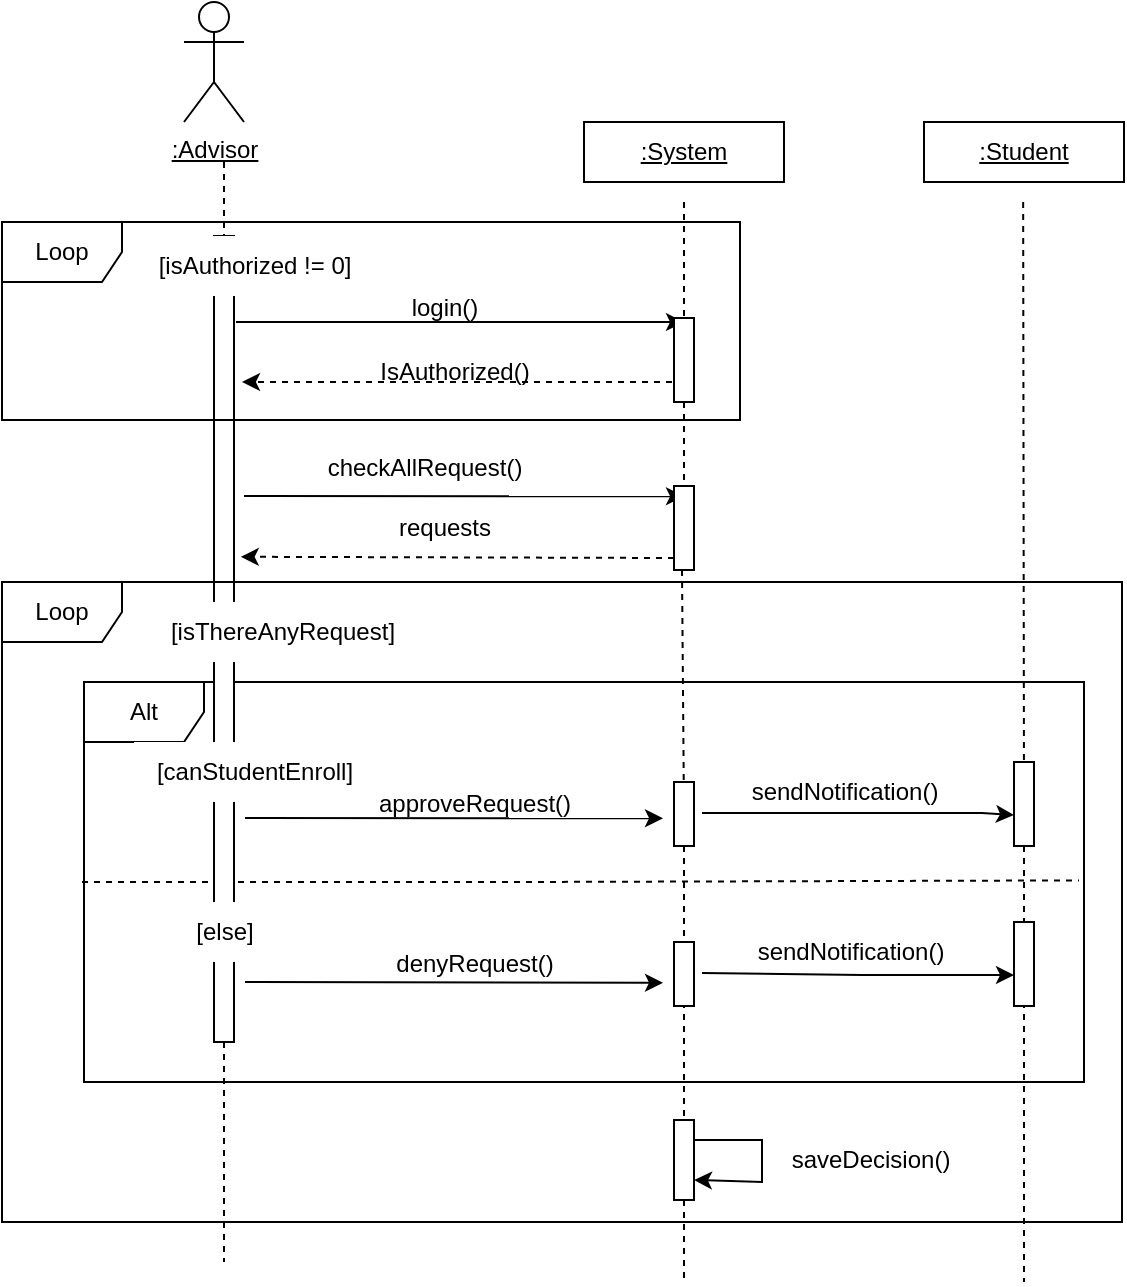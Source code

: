 <mxfile version="24.8.4">
  <diagram name="Sayfa -1" id="jT1YEbJTxfbzBxfDlOiq">
    <mxGraphModel dx="1380" dy="738" grid="1" gridSize="10" guides="1" tooltips="1" connect="1" arrows="1" fold="1" page="1" pageScale="1" pageWidth="827" pageHeight="1169" math="0" shadow="0">
      <root>
        <mxCell id="0" />
        <mxCell id="1" parent="0" />
        <mxCell id="JbSgCRdc3KRAPNIkep4G-1" value="&lt;u&gt;:Advisor&lt;/u&gt;" style="shape=umlActor;verticalLabelPosition=bottom;verticalAlign=top;html=1;outlineConnect=0;" parent="1" vertex="1">
          <mxGeometry x="121" y="40" width="30" height="60" as="geometry" />
        </mxCell>
        <mxCell id="JbSgCRdc3KRAPNIkep4G-6" value="&lt;u&gt;:System&lt;/u&gt;" style="whiteSpace=wrap;html=1;align=center;" parent="1" vertex="1">
          <mxGeometry x="321" y="100" width="100" height="30" as="geometry" />
        </mxCell>
        <mxCell id="JbSgCRdc3KRAPNIkep4G-13" value="" style="endArrow=none;html=1;rounded=0;dashed=1;" parent="1" source="JbSgCRdc3KRAPNIkep4G-76" edge="1">
          <mxGeometry relative="1" as="geometry">
            <mxPoint x="371" y="140" as="sourcePoint" />
            <mxPoint x="371" y="680" as="targetPoint" />
          </mxGeometry>
        </mxCell>
        <mxCell id="JbSgCRdc3KRAPNIkep4G-14" value="" style="resizable=0;html=1;whiteSpace=wrap;align=right;verticalAlign=bottom;" parent="JbSgCRdc3KRAPNIkep4G-13" connectable="0" vertex="1">
          <mxGeometry x="1" relative="1" as="geometry" />
        </mxCell>
        <mxCell id="JbSgCRdc3KRAPNIkep4G-24" value="" style="endArrow=none;html=1;rounded=0;dashed=1;" parent="1" source="JbSgCRdc3KRAPNIkep4G-56" edge="1">
          <mxGeometry relative="1" as="geometry">
            <mxPoint x="141" y="120" as="sourcePoint" />
            <mxPoint x="141" y="670" as="targetPoint" />
          </mxGeometry>
        </mxCell>
        <mxCell id="JbSgCRdc3KRAPNIkep4G-25" value="" style="resizable=0;html=1;whiteSpace=wrap;align=right;verticalAlign=bottom;" parent="JbSgCRdc3KRAPNIkep4G-24" connectable="0" vertex="1">
          <mxGeometry x="1" relative="1" as="geometry" />
        </mxCell>
        <mxCell id="JbSgCRdc3KRAPNIkep4G-26" value="" style="edgeStyle=none;orthogonalLoop=1;jettySize=auto;html=1;rounded=0;dashed=1;" parent="1" edge="1">
          <mxGeometry width="100" relative="1" as="geometry">
            <mxPoint x="371" y="230" as="sourcePoint" />
            <mxPoint x="150" y="230" as="targetPoint" />
            <Array as="points" />
          </mxGeometry>
        </mxCell>
        <mxCell id="JbSgCRdc3KRAPNIkep4G-28" value="IsAuthorized()" style="text;html=1;align=center;verticalAlign=middle;resizable=0;points=[];autosize=1;strokeColor=none;fillColor=none;" parent="1" vertex="1">
          <mxGeometry x="206" y="210" width="100" height="30" as="geometry" />
        </mxCell>
        <mxCell id="JbSgCRdc3KRAPNIkep4G-32" value="" style="endArrow=classic;html=1;rounded=0;" parent="1" edge="1">
          <mxGeometry width="50" height="50" relative="1" as="geometry">
            <mxPoint x="147" y="200" as="sourcePoint" />
            <mxPoint x="371" y="200" as="targetPoint" />
          </mxGeometry>
        </mxCell>
        <mxCell id="JbSgCRdc3KRAPNIkep4G-33" value="login()" style="text;html=1;align=center;verticalAlign=middle;resizable=0;points=[];autosize=1;strokeColor=none;fillColor=none;" parent="1" vertex="1">
          <mxGeometry x="221" y="178" width="60" height="30" as="geometry" />
        </mxCell>
        <mxCell id="JbSgCRdc3KRAPNIkep4G-36" value="" style="endArrow=classic;html=1;rounded=0;" parent="1" edge="1">
          <mxGeometry width="50" height="50" relative="1" as="geometry">
            <mxPoint x="151" y="287" as="sourcePoint" />
            <mxPoint x="371" y="287.17" as="targetPoint" />
          </mxGeometry>
        </mxCell>
        <mxCell id="JbSgCRdc3KRAPNIkep4G-37" value="checkAllRequest()" style="text;html=1;align=center;verticalAlign=middle;resizable=0;points=[];autosize=1;strokeColor=none;fillColor=none;" parent="1" vertex="1">
          <mxGeometry x="181" y="258" width="120" height="30" as="geometry" />
        </mxCell>
        <mxCell id="JbSgCRdc3KRAPNIkep4G-38" value="" style="edgeStyle=none;orthogonalLoop=1;jettySize=auto;html=1;rounded=0;dashed=1;entryX=1.338;entryY=0.398;entryDx=0;entryDy=0;entryPerimeter=0;" parent="1" target="JbSgCRdc3KRAPNIkep4G-56" edge="1">
          <mxGeometry width="100" relative="1" as="geometry">
            <mxPoint x="366" y="318" as="sourcePoint" />
            <mxPoint x="136" y="318" as="targetPoint" />
            <Array as="points" />
          </mxGeometry>
        </mxCell>
        <mxCell id="JbSgCRdc3KRAPNIkep4G-39" value="requests" style="text;html=1;align=center;verticalAlign=middle;resizable=0;points=[];autosize=1;strokeColor=none;fillColor=none;" parent="1" vertex="1">
          <mxGeometry x="216" y="288" width="70" height="30" as="geometry" />
        </mxCell>
        <mxCell id="JbSgCRdc3KRAPNIkep4G-40" value="" style="endArrow=classic;html=1;rounded=0;exitX=1.5;exitY=0.539;exitDx=0;exitDy=0;exitPerimeter=0;" parent="1" edge="1">
          <mxGeometry width="50" height="50" relative="1" as="geometry">
            <mxPoint x="151.5" y="447.998" as="sourcePoint" />
            <mxPoint x="360.5" y="448.15" as="targetPoint" />
          </mxGeometry>
        </mxCell>
        <mxCell id="JbSgCRdc3KRAPNIkep4G-41" value="&lt;u&gt;:Student&lt;/u&gt;" style="whiteSpace=wrap;html=1;align=center;" parent="1" vertex="1">
          <mxGeometry x="491" y="100" width="100" height="30" as="geometry" />
        </mxCell>
        <mxCell id="JbSgCRdc3KRAPNIkep4G-42" value="" style="endArrow=none;html=1;rounded=0;dashed=1;" parent="1" edge="1" source="nNZRtpZIqgapeczO3KXZ-1">
          <mxGeometry relative="1" as="geometry">
            <mxPoint x="540.58" y="140" as="sourcePoint" />
            <mxPoint x="541" y="680" as="targetPoint" />
          </mxGeometry>
        </mxCell>
        <mxCell id="JbSgCRdc3KRAPNIkep4G-43" value="" style="resizable=0;html=1;whiteSpace=wrap;align=right;verticalAlign=bottom;" parent="JbSgCRdc3KRAPNIkep4G-42" connectable="0" vertex="1">
          <mxGeometry x="1" relative="1" as="geometry" />
        </mxCell>
        <mxCell id="JbSgCRdc3KRAPNIkep4G-46" value="Alt" style="shape=umlFrame;whiteSpace=wrap;html=1;pointerEvents=0;" parent="1" vertex="1">
          <mxGeometry x="71" y="380" width="500" height="200" as="geometry" />
        </mxCell>
        <mxCell id="JbSgCRdc3KRAPNIkep4G-48" value="" style="endArrow=none;dashed=1;html=1;rounded=0;entryX=0.995;entryY=0.496;entryDx=0;entryDy=0;entryPerimeter=0;exitX=-0.002;exitY=0.5;exitDx=0;exitDy=0;exitPerimeter=0;" parent="1" source="JbSgCRdc3KRAPNIkep4G-46" target="JbSgCRdc3KRAPNIkep4G-46" edge="1">
          <mxGeometry width="50" height="50" relative="1" as="geometry">
            <mxPoint x="71" y="560" as="sourcePoint" />
            <mxPoint x="121" y="510" as="targetPoint" />
            <Array as="points">
              <mxPoint x="291" y="480" />
            </Array>
          </mxGeometry>
        </mxCell>
        <mxCell id="JbSgCRdc3KRAPNIkep4G-59" value="" style="endArrow=none;html=1;rounded=0;dashed=1;" parent="1" target="JbSgCRdc3KRAPNIkep4G-56" edge="1">
          <mxGeometry relative="1" as="geometry">
            <mxPoint x="141" y="120" as="sourcePoint" />
            <mxPoint x="141" y="670" as="targetPoint" />
            <Array as="points">
              <mxPoint x="141" y="150" />
            </Array>
          </mxGeometry>
        </mxCell>
        <mxCell id="JbSgCRdc3KRAPNIkep4G-56" value="" style="rounded=0;whiteSpace=wrap;html=1;fillColor=default;strokeColor=default;" parent="1" vertex="1">
          <mxGeometry x="136" y="157" width="10" height="403" as="geometry" />
        </mxCell>
        <mxCell id="JbSgCRdc3KRAPNIkep4G-61" value="approveRequest()" style="text;html=1;align=center;verticalAlign=middle;resizable=0;points=[];autosize=1;strokeColor=none;fillColor=none;" parent="1" vertex="1">
          <mxGeometry x="206" y="426" width="120" height="30" as="geometry" />
        </mxCell>
        <mxCell id="JbSgCRdc3KRAPNIkep4G-62" value="" style="endArrow=classic;html=1;rounded=0;exitX=1.5;exitY=0.539;exitDx=0;exitDy=0;exitPerimeter=0;" parent="1" edge="1">
          <mxGeometry width="50" height="50" relative="1" as="geometry">
            <mxPoint x="151.5" y="530.0" as="sourcePoint" />
            <mxPoint x="360.5" y="530.42" as="targetPoint" />
          </mxGeometry>
        </mxCell>
        <mxCell id="JbSgCRdc3KRAPNIkep4G-63" value="denyRequest()" style="text;html=1;align=center;verticalAlign=middle;resizable=0;points=[];autosize=1;strokeColor=none;fillColor=none;" parent="1" vertex="1">
          <mxGeometry x="216" y="506" width="100" height="30" as="geometry" />
        </mxCell>
        <mxCell id="JbSgCRdc3KRAPNIkep4G-66" value="" style="endArrow=none;html=1;rounded=0;dashed=1;" parent="1" source="JbSgCRdc3KRAPNIkep4G-64" target="JbSgCRdc3KRAPNIkep4G-65" edge="1">
          <mxGeometry relative="1" as="geometry">
            <mxPoint x="371" y="140" as="sourcePoint" />
            <mxPoint x="371" y="680" as="targetPoint" />
          </mxGeometry>
        </mxCell>
        <mxCell id="JbSgCRdc3KRAPNIkep4G-65" value="" style="rounded=0;whiteSpace=wrap;html=1;" parent="1" vertex="1">
          <mxGeometry x="366" y="282" width="10" height="42" as="geometry" />
        </mxCell>
        <mxCell id="JbSgCRdc3KRAPNIkep4G-70" value="" style="endArrow=none;html=1;rounded=0;dashed=1;" parent="1" target="JbSgCRdc3KRAPNIkep4G-64" edge="1">
          <mxGeometry relative="1" as="geometry">
            <mxPoint x="371" y="140" as="sourcePoint" />
            <mxPoint x="371" y="282" as="targetPoint" />
          </mxGeometry>
        </mxCell>
        <mxCell id="JbSgCRdc3KRAPNIkep4G-64" value="" style="rounded=0;whiteSpace=wrap;html=1;" parent="1" vertex="1">
          <mxGeometry x="366" y="198" width="10" height="42" as="geometry" />
        </mxCell>
        <mxCell id="JbSgCRdc3KRAPNIkep4G-71" value="" style="endArrow=classic;html=1;rounded=0;entryX=0;entryY=0.5;entryDx=0;entryDy=0;" parent="1" edge="1">
          <mxGeometry width="50" height="50" relative="1" as="geometry">
            <mxPoint x="380" y="445.5" as="sourcePoint" />
            <mxPoint x="536" y="446.5" as="targetPoint" />
            <Array as="points">
              <mxPoint x="520" y="445.5" />
            </Array>
          </mxGeometry>
        </mxCell>
        <mxCell id="JbSgCRdc3KRAPNIkep4G-72" value="sendNotification()" style="text;html=1;align=center;verticalAlign=middle;resizable=0;points=[];autosize=1;strokeColor=none;fillColor=none;" parent="1" vertex="1">
          <mxGeometry x="391" y="420" width="120" height="30" as="geometry" />
        </mxCell>
        <mxCell id="JbSgCRdc3KRAPNIkep4G-73" value="" style="endArrow=classic;html=1;rounded=0;entryX=0;entryY=0.5;entryDx=0;entryDy=0;" parent="1" edge="1">
          <mxGeometry width="50" height="50" relative="1" as="geometry">
            <mxPoint x="380" y="525.5" as="sourcePoint" />
            <mxPoint x="536" y="526.5" as="targetPoint" />
            <Array as="points">
              <mxPoint x="460" y="526.5" />
            </Array>
          </mxGeometry>
        </mxCell>
        <mxCell id="JbSgCRdc3KRAPNIkep4G-74" value="sendNotification()" style="text;html=1;align=center;verticalAlign=middle;resizable=0;points=[];autosize=1;strokeColor=none;fillColor=none;" parent="1" vertex="1">
          <mxGeometry x="394" y="500" width="120" height="30" as="geometry" />
        </mxCell>
        <mxCell id="JbSgCRdc3KRAPNIkep4G-77" value="" style="endArrow=none;html=1;rounded=0;dashed=1;" parent="1" source="JbSgCRdc3KRAPNIkep4G-84" target="JbSgCRdc3KRAPNIkep4G-76" edge="1">
          <mxGeometry relative="1" as="geometry">
            <mxPoint x="370" y="324" as="sourcePoint" />
            <mxPoint x="371" y="716" as="targetPoint" />
          </mxGeometry>
        </mxCell>
        <mxCell id="JbSgCRdc3KRAPNIkep4G-76" value="" style="rounded=0;whiteSpace=wrap;html=1;" parent="1" vertex="1">
          <mxGeometry x="366" y="599" width="10" height="40" as="geometry" />
        </mxCell>
        <mxCell id="JbSgCRdc3KRAPNIkep4G-79" value="" style="endArrow=classic;html=1;rounded=0;exitX=1;exitY=0.25;exitDx=0;exitDy=0;entryX=1;entryY=0.75;entryDx=0;entryDy=0;" parent="1" source="JbSgCRdc3KRAPNIkep4G-76" target="JbSgCRdc3KRAPNIkep4G-76" edge="1">
          <mxGeometry width="50" height="50" relative="1" as="geometry">
            <mxPoint x="400" y="639" as="sourcePoint" />
            <mxPoint x="390" y="630" as="targetPoint" />
            <Array as="points">
              <mxPoint x="410" y="609" />
              <mxPoint x="410" y="630" />
            </Array>
          </mxGeometry>
        </mxCell>
        <mxCell id="JbSgCRdc3KRAPNIkep4G-80" value="saveDecision()" style="text;html=1;align=center;verticalAlign=middle;resizable=0;points=[];autosize=1;strokeColor=none;fillColor=none;" parent="1" vertex="1">
          <mxGeometry x="414" y="604" width="100" height="30" as="geometry" />
        </mxCell>
        <mxCell id="JbSgCRdc3KRAPNIkep4G-81" value="Loop" style="shape=umlFrame;whiteSpace=wrap;html=1;pointerEvents=0;" parent="1" vertex="1">
          <mxGeometry x="30" y="330" width="560" height="320" as="geometry" />
        </mxCell>
        <mxCell id="JbSgCRdc3KRAPNIkep4G-82" value="[isThereAnyRequest]" style="text;html=1;align=center;verticalAlign=middle;resizable=0;points=[];autosize=1;strokeColor=none;fillColor=default;" parent="1" vertex="1">
          <mxGeometry x="100" y="340" width="140" height="30" as="geometry" />
        </mxCell>
        <mxCell id="JbSgCRdc3KRAPNIkep4G-85" value="" style="endArrow=none;html=1;rounded=0;dashed=1;" parent="1" target="JbSgCRdc3KRAPNIkep4G-84" edge="1">
          <mxGeometry relative="1" as="geometry">
            <mxPoint x="370" y="324" as="sourcePoint" />
            <mxPoint x="371" y="599" as="targetPoint" />
          </mxGeometry>
        </mxCell>
        <mxCell id="JbSgCRdc3KRAPNIkep4G-84" value="" style="rounded=0;whiteSpace=wrap;html=1;" parent="1" vertex="1">
          <mxGeometry x="366" y="430" width="10" height="32" as="geometry" />
        </mxCell>
        <mxCell id="JbSgCRdc3KRAPNIkep4G-86" value="" style="rounded=0;whiteSpace=wrap;html=1;" parent="1" vertex="1">
          <mxGeometry x="366" y="510" width="10" height="32" as="geometry" />
        </mxCell>
        <mxCell id="JbSgCRdc3KRAPNIkep4G-87" value="Loop" style="shape=umlFrame;whiteSpace=wrap;html=1;pointerEvents=0;" parent="1" vertex="1">
          <mxGeometry x="30" y="150" width="369" height="99" as="geometry" />
        </mxCell>
        <mxCell id="JbSgCRdc3KRAPNIkep4G-88" value="[isAuthorized != 0]" style="text;html=1;align=center;verticalAlign=middle;resizable=0;points=[];autosize=1;strokeColor=none;fillColor=default;" parent="1" vertex="1">
          <mxGeometry x="96" y="157" width="120" height="30" as="geometry" />
        </mxCell>
        <mxCell id="nNZRtpZIqgapeczO3KXZ-2" value="" style="endArrow=none;html=1;rounded=0;dashed=1;" edge="1" parent="1" target="nNZRtpZIqgapeczO3KXZ-1">
          <mxGeometry relative="1" as="geometry">
            <mxPoint x="540.58" y="140" as="sourcePoint" />
            <mxPoint x="541" y="680" as="targetPoint" />
          </mxGeometry>
        </mxCell>
        <mxCell id="nNZRtpZIqgapeczO3KXZ-1" value="" style="rounded=0;whiteSpace=wrap;html=1;" vertex="1" parent="1">
          <mxGeometry x="536" y="420" width="10" height="42" as="geometry" />
        </mxCell>
        <mxCell id="nNZRtpZIqgapeczO3KXZ-4" value="" style="rounded=0;whiteSpace=wrap;html=1;" vertex="1" parent="1">
          <mxGeometry x="536" y="500" width="10" height="42" as="geometry" />
        </mxCell>
        <mxCell id="nNZRtpZIqgapeczO3KXZ-6" value="[canStudentEnroll]" style="text;html=1;align=center;verticalAlign=middle;resizable=0;points=[];autosize=1;strokeColor=none;fillColor=default;" vertex="1" parent="1">
          <mxGeometry x="96" y="410" width="120" height="30" as="geometry" />
        </mxCell>
        <mxCell id="nNZRtpZIqgapeczO3KXZ-7" value="[else]" style="text;html=1;align=center;verticalAlign=middle;resizable=0;points=[];autosize=1;strokeColor=none;fillColor=default;" vertex="1" parent="1">
          <mxGeometry x="116" y="490" width="50" height="30" as="geometry" />
        </mxCell>
      </root>
    </mxGraphModel>
  </diagram>
</mxfile>
